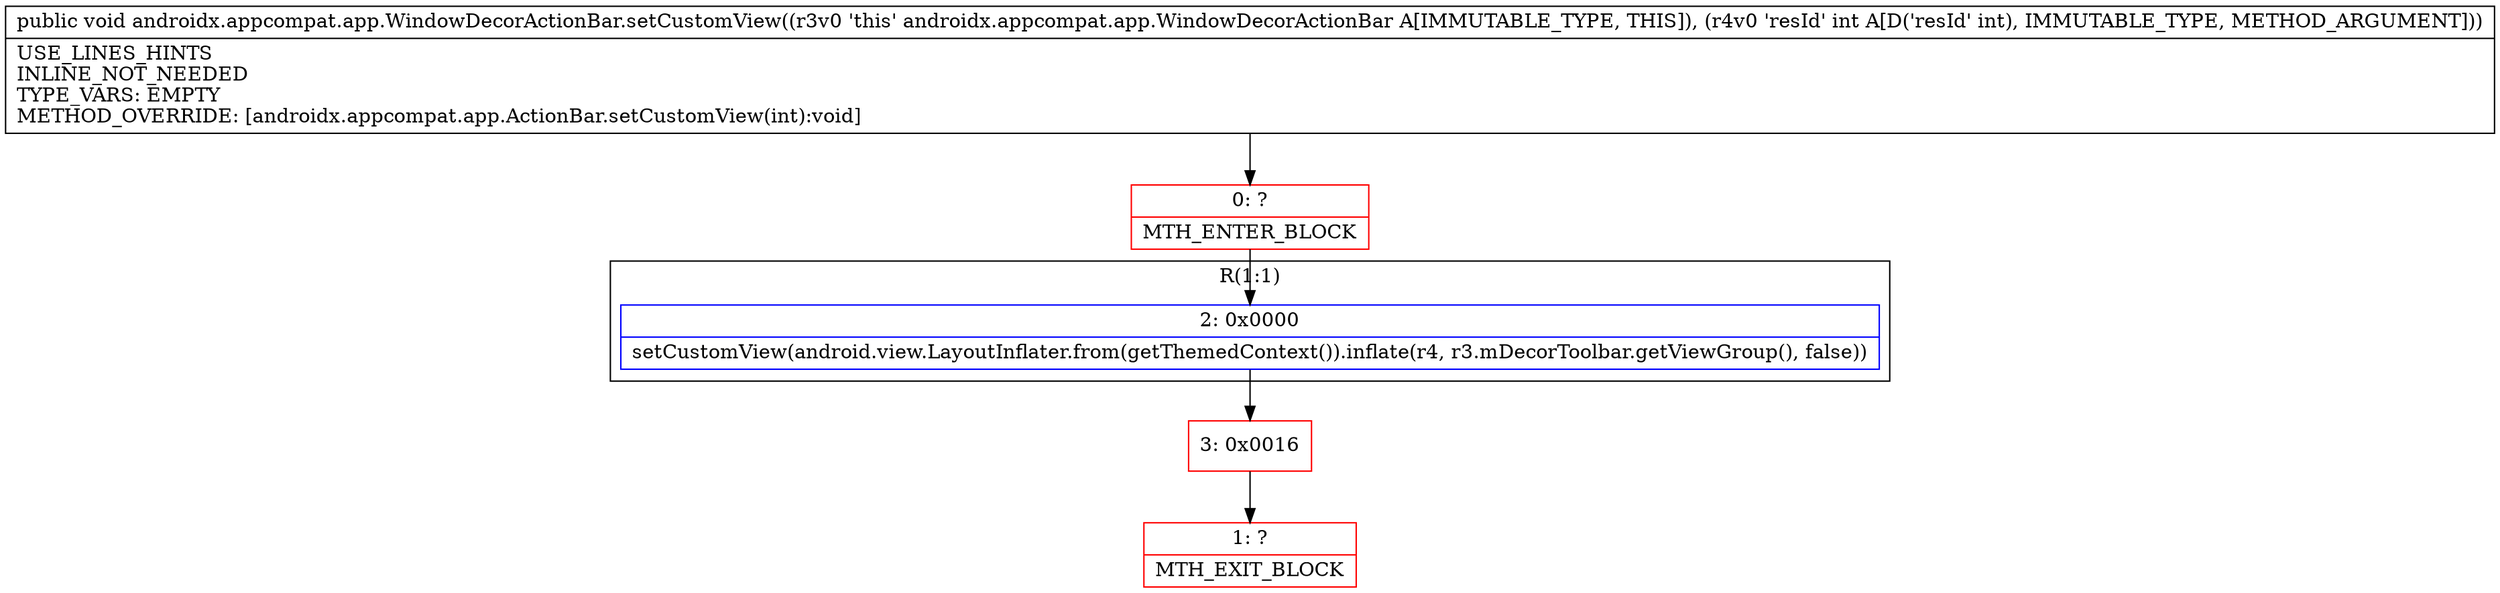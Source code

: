 digraph "CFG forandroidx.appcompat.app.WindowDecorActionBar.setCustomView(I)V" {
subgraph cluster_Region_1950950401 {
label = "R(1:1)";
node [shape=record,color=blue];
Node_2 [shape=record,label="{2\:\ 0x0000|setCustomView(android.view.LayoutInflater.from(getThemedContext()).inflate(r4, r3.mDecorToolbar.getViewGroup(), false))\l}"];
}
Node_0 [shape=record,color=red,label="{0\:\ ?|MTH_ENTER_BLOCK\l}"];
Node_3 [shape=record,color=red,label="{3\:\ 0x0016}"];
Node_1 [shape=record,color=red,label="{1\:\ ?|MTH_EXIT_BLOCK\l}"];
MethodNode[shape=record,label="{public void androidx.appcompat.app.WindowDecorActionBar.setCustomView((r3v0 'this' androidx.appcompat.app.WindowDecorActionBar A[IMMUTABLE_TYPE, THIS]), (r4v0 'resId' int A[D('resId' int), IMMUTABLE_TYPE, METHOD_ARGUMENT]))  | USE_LINES_HINTS\lINLINE_NOT_NEEDED\lTYPE_VARS: EMPTY\lMETHOD_OVERRIDE: [androidx.appcompat.app.ActionBar.setCustomView(int):void]\l}"];
MethodNode -> Node_0;Node_2 -> Node_3;
Node_0 -> Node_2;
Node_3 -> Node_1;
}

